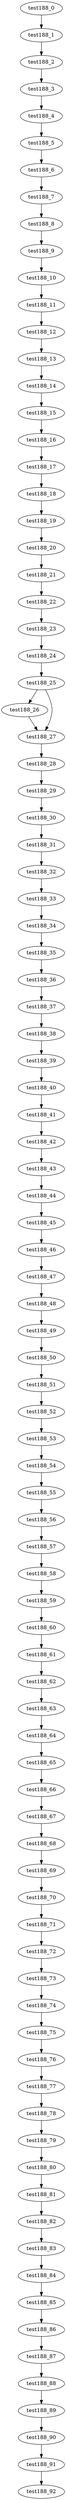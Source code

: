 digraph G {
test188_0->test188_1;
test188_1->test188_2;
test188_2->test188_3;
test188_3->test188_4;
test188_4->test188_5;
test188_5->test188_6;
test188_6->test188_7;
test188_7->test188_8;
test188_8->test188_9;
test188_9->test188_10;
test188_10->test188_11;
test188_11->test188_12;
test188_12->test188_13;
test188_13->test188_14;
test188_14->test188_15;
test188_15->test188_16;
test188_16->test188_17;
test188_17->test188_18;
test188_18->test188_19;
test188_19->test188_20;
test188_20->test188_21;
test188_21->test188_22;
test188_22->test188_23;
test188_23->test188_24;
test188_24->test188_25;
test188_25->test188_26;
test188_25->test188_27;
test188_26->test188_27;
test188_27->test188_28;
test188_28->test188_29;
test188_29->test188_30;
test188_30->test188_31;
test188_31->test188_32;
test188_32->test188_33;
test188_33->test188_34;
test188_34->test188_35;
test188_35->test188_36;
test188_36->test188_37;
test188_37->test188_38;
test188_38->test188_39;
test188_39->test188_40;
test188_40->test188_41;
test188_41->test188_42;
test188_42->test188_43;
test188_43->test188_44;
test188_44->test188_45;
test188_45->test188_46;
test188_46->test188_47;
test188_47->test188_48;
test188_48->test188_49;
test188_49->test188_50;
test188_50->test188_51;
test188_51->test188_52;
test188_52->test188_53;
test188_53->test188_54;
test188_54->test188_55;
test188_55->test188_56;
test188_56->test188_57;
test188_57->test188_58;
test188_58->test188_59;
test188_59->test188_60;
test188_60->test188_61;
test188_61->test188_62;
test188_62->test188_63;
test188_63->test188_64;
test188_64->test188_65;
test188_65->test188_66;
test188_66->test188_67;
test188_67->test188_68;
test188_68->test188_69;
test188_69->test188_70;
test188_70->test188_71;
test188_71->test188_72;
test188_72->test188_73;
test188_73->test188_74;
test188_74->test188_75;
test188_75->test188_76;
test188_76->test188_77;
test188_77->test188_78;
test188_78->test188_79;
test188_79->test188_80;
test188_80->test188_81;
test188_81->test188_82;
test188_82->test188_83;
test188_83->test188_84;
test188_84->test188_85;
test188_85->test188_86;
test188_86->test188_87;
test188_87->test188_88;
test188_88->test188_89;
test188_89->test188_90;
test188_90->test188_91;
test188_91->test188_92;

}
